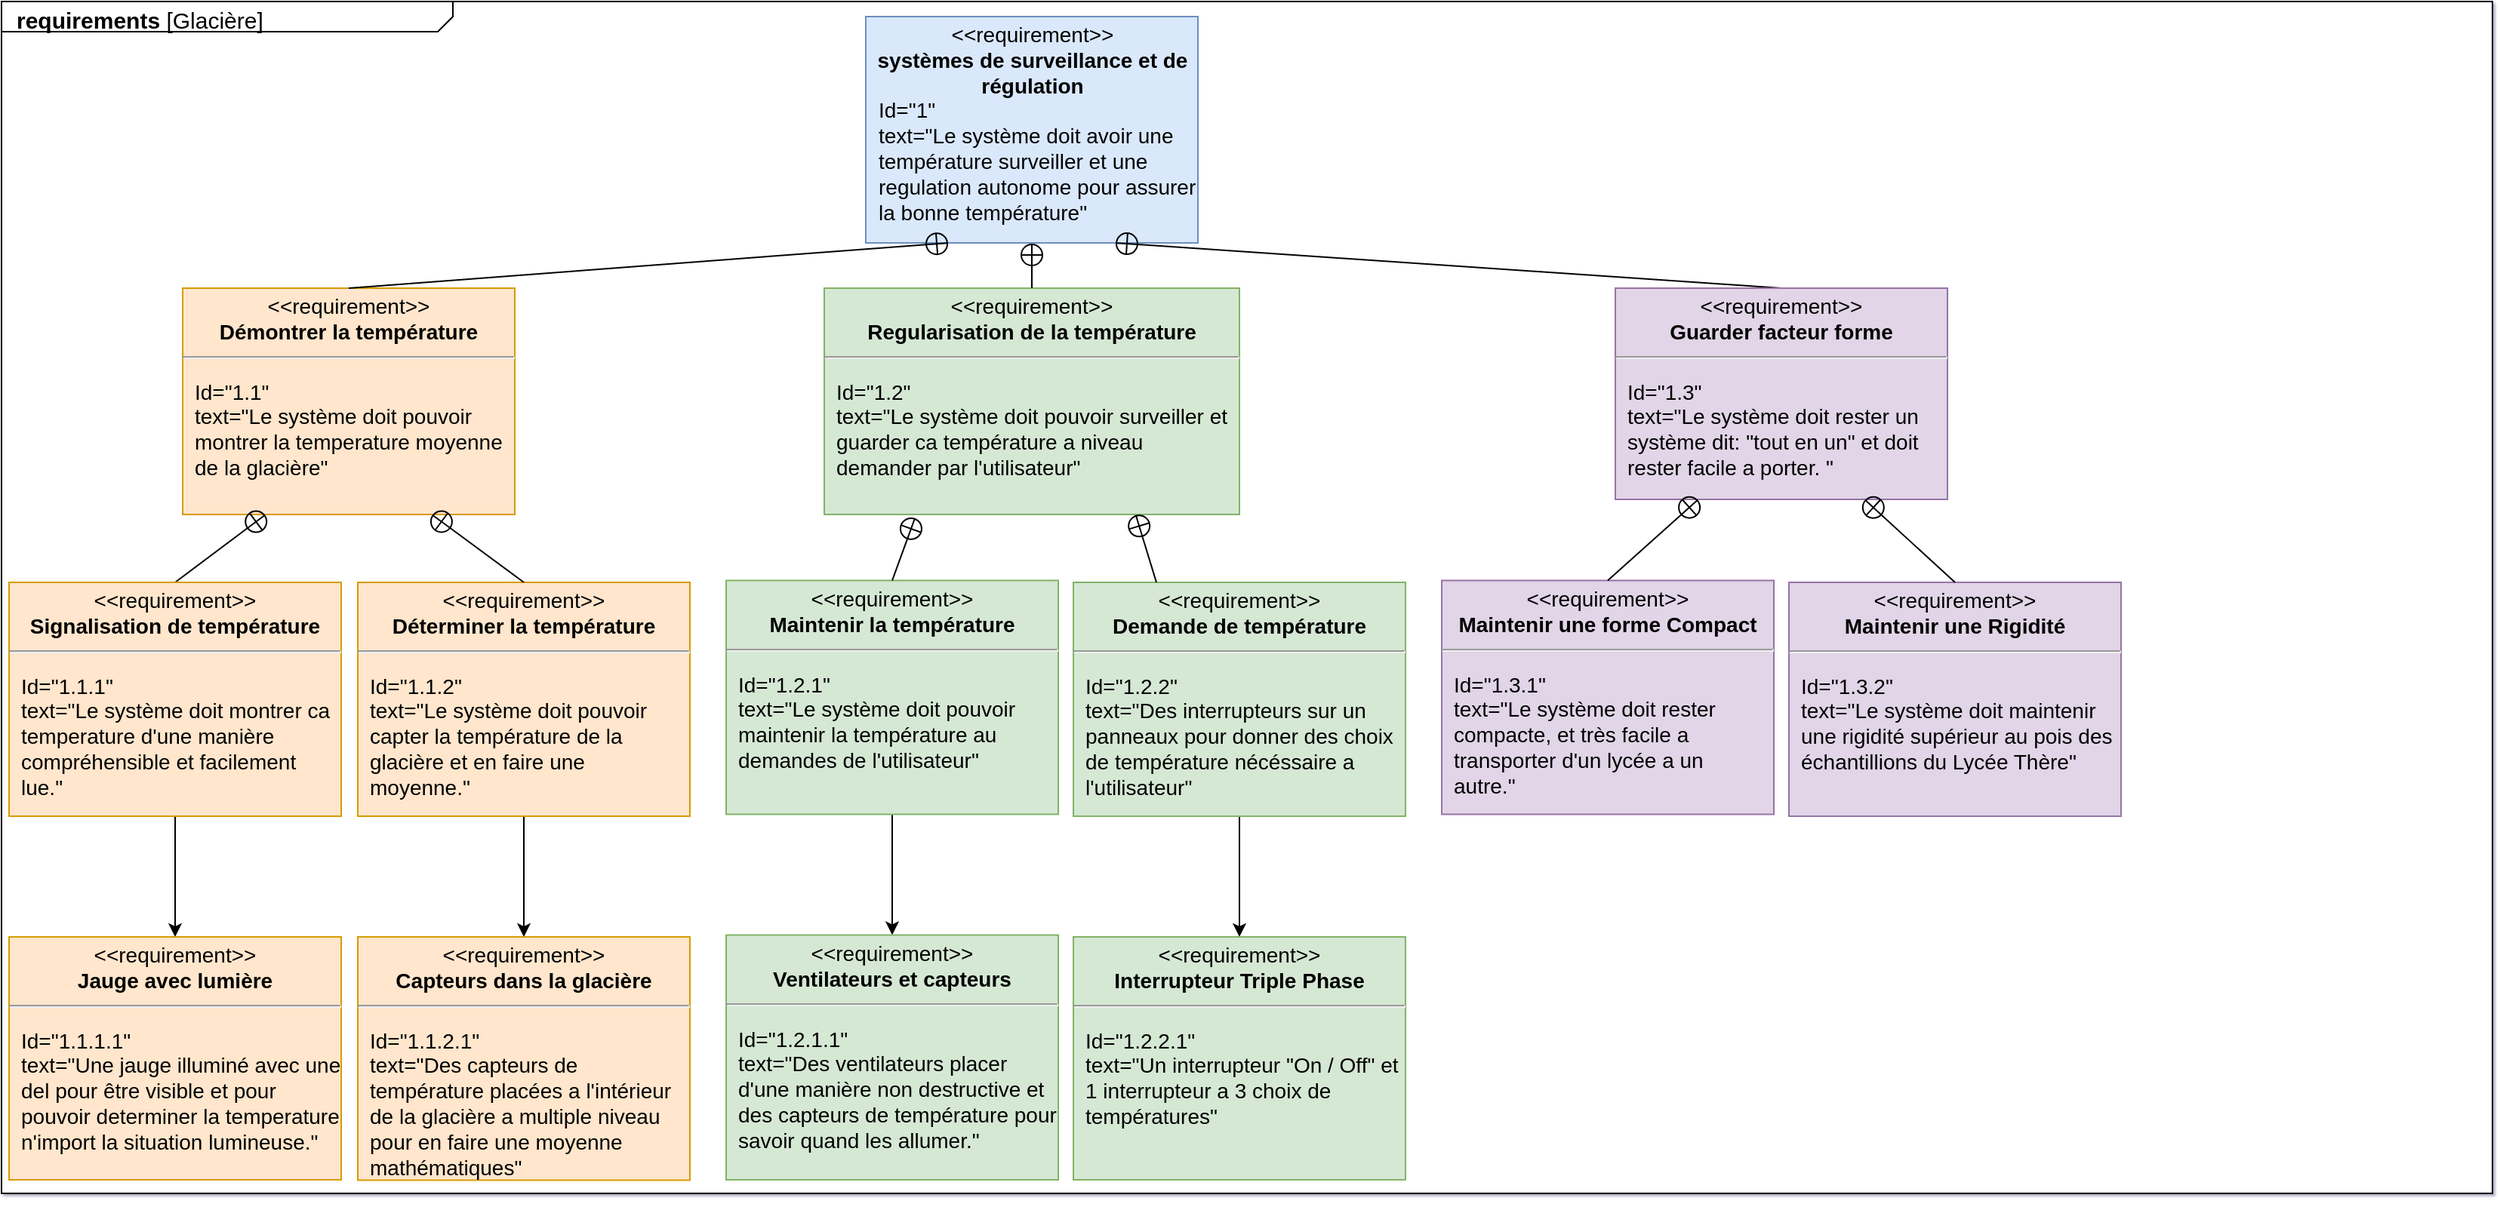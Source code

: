 <mxfile version="17.4.2" type="device"><diagram id="5OptXoasc13kslHi7VDr" name="Page-1"><mxGraphModel dx="2536" dy="913" grid="0" gridSize="10" guides="1" tooltips="1" connect="1" arrows="1" fold="1" page="0" pageScale="1" pageWidth="827" pageHeight="1169" background="none" math="0" shadow="1"><root><mxCell id="0"/><mxCell id="1" parent="0"/><mxCell id="KxsP0mRbDUJPiEN2Wnk7-4" value="&lt;p style=&quot;margin: 4px 0px 0px 10px ; text-align: left ; font-size: 15px&quot;&gt;&lt;font style=&quot;font-size: 15px&quot;&gt;&lt;b&gt;requirements&lt;/b&gt;&amp;nbsp;[Glacière]&lt;/font&gt;&lt;/p&gt;" style="html=1;strokeWidth=1;shape=mxgraph.sysml.package;html=1;overflow=fill;whiteSpace=wrap;fontSize=14;align=center;labelX=299;" parent="1" vertex="1"><mxGeometry x="-580" y="240" width="1650" height="790" as="geometry"/></mxCell><mxCell id="KxsP0mRbDUJPiEN2Wnk7-5" value="&lt;p style=&quot;margin: 4px 0px 0px ; text-align: center ; font-size: 14px&quot;&gt;&amp;lt;&amp;lt;requirement&amp;gt;&amp;gt;&lt;br style=&quot;font-size: 14px&quot;&gt;&lt;b style=&quot;font-size: 14px&quot;&gt;Démontrer la température&lt;/b&gt;&lt;/p&gt;&lt;hr style=&quot;font-size: 14px&quot;&gt;&lt;p style=&quot;font-size: 14px&quot;&gt;&lt;/p&gt;&lt;p style=&quot;margin: 0px 0px 0px 8px ; text-align: left ; font-size: 14px&quot;&gt;Id=&quot;1.1&quot;&lt;/p&gt;&lt;p style=&quot;margin: 0px 0px 0px 8px ; text-align: left ; font-size: 14px&quot;&gt;text=&quot;Le système doit pouvoir montrer la temperature moyenne de la glacière&quot;&lt;br style=&quot;font-size: 14px&quot;&gt;&lt;br style=&quot;font-size: 14px&quot;&gt;&lt;/p&gt;" style="shape=rect;overflow=fill;html=1;whiteSpace=wrap;align=center;fontSize=14;fillColor=#ffe6cc;strokeColor=#d79b00;" parent="1" vertex="1"><mxGeometry x="-460" y="430" width="220" height="150" as="geometry"/></mxCell><mxCell id="KxsP0mRbDUJPiEN2Wnk7-6" value="&lt;p style=&quot;margin: 4px 0px 0px ; text-align: center&quot;&gt;&amp;lt;&amp;lt;requirement&amp;gt;&amp;gt;&lt;br style=&quot;font-size: 14px&quot;&gt;&lt;b&gt;systèmes de surveillance et de régulation&lt;/b&gt;&lt;br style=&quot;font-size: 14px&quot;&gt;&lt;/p&gt;&lt;p style=&quot;margin: 0px 0px 0px 8px ; text-align: left ; font-size: 14px&quot;&gt;Id=&quot;1&quot;&lt;/p&gt;&lt;p style=&quot;margin: 0px 0px 0px 8px ; text-align: left ; font-size: 14px&quot;&gt;text=&quot;Le système doit avoir une température surveiller et une regulation autonome pour assurer la bonne température&quot;&lt;br style=&quot;font-size: 14px&quot;&gt;&lt;/p&gt;" style="shape=rect;overflow=fill;html=1;whiteSpace=wrap;align=center;fontSize=14;fillColor=#dae8fc;strokeColor=#6c8ebf;" parent="1" vertex="1"><mxGeometry x="-7.5" y="250" width="220" height="150" as="geometry"/></mxCell><mxCell id="KxsP0mRbDUJPiEN2Wnk7-7" value="&lt;p style=&quot;margin: 4px 0px 0px ; text-align: center ; font-size: 14px&quot;&gt;&amp;lt;&amp;lt;requirement&amp;gt;&amp;gt;&lt;br style=&quot;font-size: 14px&quot;&gt;&lt;b style=&quot;font-size: 14px&quot;&gt;Regularisation de la température&lt;br style=&quot;font-size: 14px&quot;&gt;&lt;/b&gt;&lt;/p&gt;&lt;hr style=&quot;font-size: 14px&quot;&gt;&lt;p style=&quot;font-size: 14px&quot;&gt;&lt;/p&gt;&lt;p style=&quot;margin: 0px 0px 0px 8px ; text-align: left ; font-size: 14px&quot;&gt;Id=&quot;1.2&quot;&lt;/p&gt;&lt;p style=&quot;margin: 0px 0px 0px 8px ; text-align: left ; font-size: 14px&quot;&gt;text=&quot;Le système doit pouvoir surveiller et guarder ca température a niveau demander par l'utilisateur&quot;&lt;/p&gt;" style="shape=rect;overflow=fill;html=1;whiteSpace=wrap;align=center;fontSize=14;fillColor=#d5e8d4;strokeColor=#82b366;" parent="1" vertex="1"><mxGeometry x="-35" y="430" width="275" height="150" as="geometry"/></mxCell><mxCell id="KxsP0mRbDUJPiEN2Wnk7-8" value="" style="edgeStyle=orthogonalEdgeStyle;rounded=0;orthogonalLoop=1;jettySize=auto;html=1;" parent="1" source="KxsP0mRbDUJPiEN2Wnk7-9" target="KxsP0mRbDUJPiEN2Wnk7-43" edge="1"><mxGeometry relative="1" as="geometry"/></mxCell><mxCell id="KxsP0mRbDUJPiEN2Wnk7-9" value="&lt;p style=&quot;margin: 4px 0px 0px ; text-align: center ; font-size: 14px&quot;&gt;&amp;lt;&amp;lt;requirement&amp;gt;&amp;gt;&lt;b style=&quot;font-size: 14px&quot;&gt;&lt;br style=&quot;font-size: 14px&quot;&gt;&lt;/b&gt;&lt;/p&gt;&lt;b style=&quot;font-size: 14px&quot;&gt;Maintenir la température&lt;br style=&quot;font-size: 14px&quot;&gt;&lt;/b&gt;&lt;hr style=&quot;font-size: 14px&quot;&gt;&lt;p style=&quot;font-size: 14px&quot;&gt;&lt;/p&gt;&lt;p style=&quot;margin: 0px 0px 0px 8px ; text-align: left ; font-size: 14px&quot;&gt;Id=&quot;1.2.1&quot;&lt;/p&gt;&lt;p style=&quot;margin: 0px 0px 0px 8px ; text-align: left ; font-size: 14px&quot;&gt;text=&quot;Le système doit pouvoir maintenir la température au demandes de l'utilisateur&lt;span&gt;&quot;&lt;/span&gt;&lt;/p&gt;&lt;p style=&quot;margin: 0px 0px 0px 8px ; text-align: left ; font-size: 14px&quot;&gt;&lt;br style=&quot;font-size: 14px&quot;&gt;&lt;/p&gt;" style="shape=rect;overflow=fill;html=1;whiteSpace=wrap;align=center;fontSize=14;fillColor=#d5e8d4;strokeColor=#82b366;" parent="1" vertex="1"><mxGeometry x="-100" y="623.75" width="220" height="155" as="geometry"/></mxCell><mxCell id="KxsP0mRbDUJPiEN2Wnk7-12" value="" style="edgeStyle=orthogonalEdgeStyle;rounded=0;orthogonalLoop=1;jettySize=auto;html=1;" parent="1" source="KxsP0mRbDUJPiEN2Wnk7-13" target="KxsP0mRbDUJPiEN2Wnk7-42" edge="1"><mxGeometry relative="1" as="geometry"/></mxCell><mxCell id="KxsP0mRbDUJPiEN2Wnk7-13" value="&lt;p style=&quot;margin: 4px 0px 0px ; text-align: center ; font-size: 14px&quot;&gt;&amp;lt;&amp;lt;requirement&amp;gt;&amp;gt;&lt;b style=&quot;font-size: 14px&quot;&gt;&lt;br style=&quot;font-size: 14px&quot;&gt;&lt;/b&gt;&lt;/p&gt;&lt;b style=&quot;font-size: 14px&quot;&gt;Déterminer la température&lt;br style=&quot;font-size: 14px&quot;&gt;&lt;/b&gt;&lt;hr style=&quot;font-size: 14px&quot;&gt;&lt;p style=&quot;font-size: 14px&quot;&gt;&lt;/p&gt;&lt;p style=&quot;margin: 0px 0px 0px 8px ; text-align: left ; font-size: 14px&quot;&gt;Id=&quot;1.1.2&quot;&lt;/p&gt;&lt;p style=&quot;margin: 0px 0px 0px 8px ; text-align: left ; font-size: 14px&quot;&gt;text=&quot;Le système doit pouvoir capter la température de la glacière et en faire une moyenne.&quot;&lt;br style=&quot;font-size: 14px&quot;&gt;&lt;/p&gt;" style="shape=rect;overflow=fill;html=1;whiteSpace=wrap;align=center;fontSize=14;fillColor=#ffe6cc;strokeColor=#d79b00;" parent="1" vertex="1"><mxGeometry x="-344" y="625" width="220" height="155" as="geometry"/></mxCell><mxCell id="KxsP0mRbDUJPiEN2Wnk7-14" value="" style="endArrow=none;html=1;startArrow=circlePlus;startFill=0;endFill=0;entryX=0.5;entryY=0;entryDx=0;entryDy=0;exitX=0.75;exitY=1;exitDx=0;exitDy=0;fontSize=14;" parent="1" source="KxsP0mRbDUJPiEN2Wnk7-5" target="KxsP0mRbDUJPiEN2Wnk7-13" edge="1"><mxGeometry width="50" height="50" relative="1" as="geometry"><mxPoint x="159" y="460" as="sourcePoint"/><mxPoint x="-120" y="540" as="targetPoint"/></mxGeometry></mxCell><mxCell id="KxsP0mRbDUJPiEN2Wnk7-15" value="" style="endArrow=none;html=1;startArrow=circlePlus;startFill=0;endFill=0;entryX=0.5;entryY=0;entryDx=0;entryDy=0;fontSize=14;exitX=0.25;exitY=1;exitDx=0;exitDy=0;" parent="1" source="KxsP0mRbDUJPiEN2Wnk7-5" target="KxsP0mRbDUJPiEN2Wnk7-28" edge="1"><mxGeometry width="50" height="50" relative="1" as="geometry"><mxPoint x="-90" y="650" as="sourcePoint"/><mxPoint x="-520" y="640" as="targetPoint"/></mxGeometry></mxCell><mxCell id="KxsP0mRbDUJPiEN2Wnk7-16" value="" style="endArrow=none;html=1;startArrow=circlePlus;startFill=0;endFill=0;entryX=0.5;entryY=0;entryDx=0;entryDy=0;exitX=0.25;exitY=1;exitDx=0;exitDy=0;fontSize=14;" parent="1" source="KxsP0mRbDUJPiEN2Wnk7-6" target="KxsP0mRbDUJPiEN2Wnk7-5" edge="1"><mxGeometry width="50" height="50" relative="1" as="geometry"><mxPoint x="-49" y="615" as="sourcePoint"/><mxPoint x="-100" y="673" as="targetPoint"/></mxGeometry></mxCell><mxCell id="KxsP0mRbDUJPiEN2Wnk7-17" value="" style="endArrow=none;html=1;startArrow=circlePlus;startFill=0;endFill=0;entryX=0.5;entryY=0;entryDx=0;entryDy=0;exitX=0.5;exitY=1;exitDx=0;exitDy=0;fontSize=14;" parent="1" source="KxsP0mRbDUJPiEN2Wnk7-6" target="KxsP0mRbDUJPiEN2Wnk7-7" edge="1"><mxGeometry width="50" height="50" relative="1" as="geometry"><mxPoint x="-39" y="625" as="sourcePoint"/><mxPoint x="-90" y="683" as="targetPoint"/></mxGeometry></mxCell><mxCell id="KxsP0mRbDUJPiEN2Wnk7-18" value="" style="endArrow=none;html=1;startArrow=circlePlus;startFill=0;endFill=0;exitX=0.75;exitY=1;exitDx=0;exitDy=0;entryX=0.5;entryY=0;entryDx=0;entryDy=0;fontSize=14;" parent="1" source="KxsP0mRbDUJPiEN2Wnk7-6" target="KxsP0mRbDUJPiEN2Wnk7-22" edge="1"><mxGeometry width="50" height="50" relative="1" as="geometry"><mxPoint x="129.44" y="471.35" as="sourcePoint"/><mxPoint x="270" y="620" as="targetPoint"/></mxGeometry></mxCell><mxCell id="KxsP0mRbDUJPiEN2Wnk7-19" style="edgeStyle=orthogonalEdgeStyle;rounded=0;orthogonalLoop=1;jettySize=auto;html=1;exitX=0.5;exitY=1;exitDx=0;exitDy=0;exitPerimeter=0;fontSize=14;" parent="1" source="KxsP0mRbDUJPiEN2Wnk7-4" target="KxsP0mRbDUJPiEN2Wnk7-4" edge="1"><mxGeometry relative="1" as="geometry"/></mxCell><mxCell id="KxsP0mRbDUJPiEN2Wnk7-22" value="&lt;p style=&quot;margin: 4px 0px 0px ; text-align: center ; font-size: 14px&quot;&gt;&amp;lt;&amp;lt;requirement&amp;gt;&amp;gt;&lt;b style=&quot;font-size: 14px&quot;&gt;&lt;br style=&quot;font-size: 14px&quot;&gt;&lt;/b&gt;&lt;/p&gt;&lt;b style=&quot;font-size: 14px&quot;&gt;Guarder facteur forme&lt;br style=&quot;font-size: 14px&quot;&gt;&lt;/b&gt;&lt;hr style=&quot;font-size: 14px&quot;&gt;&lt;p style=&quot;font-size: 14px&quot;&gt;&lt;/p&gt;&lt;p style=&quot;margin: 0px 0px 0px 8px ; text-align: left ; font-size: 14px&quot;&gt;Id=&quot;1.3&quot;&lt;/p&gt;&lt;p style=&quot;margin: 0px 0px 0px 8px ; text-align: left ; font-size: 14px&quot;&gt;text=&quot;Le système doit rester un système dit: &quot;tout en un&quot; et doit rester facile a porter. &quot;&lt;br style=&quot;font-size: 14px&quot;&gt;&lt;/p&gt;" style="shape=rect;overflow=fill;html=1;whiteSpace=wrap;align=center;fontSize=14;fillColor=#e1d5e7;strokeColor=#9673a6;" parent="1" vertex="1"><mxGeometry x="489" y="430" width="220" height="140" as="geometry"/></mxCell><mxCell id="KxsP0mRbDUJPiEN2Wnk7-23" value="" style="edgeStyle=orthogonalEdgeStyle;rounded=0;orthogonalLoop=1;jettySize=auto;html=1;" parent="1" source="KxsP0mRbDUJPiEN2Wnk7-24" target="KxsP0mRbDUJPiEN2Wnk7-44" edge="1"><mxGeometry relative="1" as="geometry"/></mxCell><mxCell id="KxsP0mRbDUJPiEN2Wnk7-24" value="&lt;p style=&quot;margin: 4px 0px 0px ; text-align: center ; font-size: 14px&quot;&gt;&amp;lt;&amp;lt;requirement&amp;gt;&amp;gt;&lt;b style=&quot;font-size: 14px&quot;&gt;&lt;br style=&quot;font-size: 14px&quot;&gt;&lt;/b&gt;&lt;/p&gt;&lt;b style=&quot;font-size: 14px&quot;&gt;Demande de température&lt;br style=&quot;font-size: 14px&quot;&gt;&lt;/b&gt;&lt;hr style=&quot;font-size: 14px&quot;&gt;&lt;p style=&quot;font-size: 14px&quot;&gt;&lt;/p&gt;&lt;p style=&quot;margin: 0px 0px 0px 8px ; text-align: left ; font-size: 14px&quot;&gt;Id=&quot;1.2.2&quot;&lt;/p&gt;&lt;p style=&quot;margin: 0px 0px 0px 8px ; text-align: left ; font-size: 14px&quot;&gt;text=&quot;Des interrupteurs sur un panneaux pour donner des choix de température nécéssaire a l'utilisateur&quot;&lt;br style=&quot;font-size: 14px&quot;&gt;&lt;/p&gt;" style="shape=rect;overflow=fill;html=1;whiteSpace=wrap;align=center;fontSize=14;fillColor=#d5e8d4;strokeColor=#82b366;" parent="1" vertex="1"><mxGeometry x="130" y="625" width="220" height="155" as="geometry"/></mxCell><mxCell id="KxsP0mRbDUJPiEN2Wnk7-25" value="" style="endArrow=none;html=1;startArrow=circlePlus;startFill=0;endFill=0;entryX=0.25;entryY=0;entryDx=0;entryDy=0;exitX=0.75;exitY=1;exitDx=0;exitDy=0;fontSize=14;" parent="1" source="KxsP0mRbDUJPiEN2Wnk7-7" target="KxsP0mRbDUJPiEN2Wnk7-24" edge="1"><mxGeometry width="50" height="50" relative="1" as="geometry"><mxPoint x="110" y="580" as="sourcePoint"/><mxPoint x="47.5" y="640" as="targetPoint"/></mxGeometry></mxCell><mxCell id="KxsP0mRbDUJPiEN2Wnk7-26" value="" style="endArrow=none;html=1;startArrow=circlePlus;startFill=0;endFill=0;entryX=0.5;entryY=0;entryDx=0;entryDy=0;exitX=0.219;exitY=1.013;exitDx=0;exitDy=0;exitPerimeter=0;fontSize=14;" parent="1" source="KxsP0mRbDUJPiEN2Wnk7-7" target="KxsP0mRbDUJPiEN2Wnk7-9" edge="1"><mxGeometry width="50" height="50" relative="1" as="geometry"><mxPoint x="160" y="590" as="sourcePoint"/><mxPoint x="350" y="650" as="targetPoint"/></mxGeometry></mxCell><mxCell id="KxsP0mRbDUJPiEN2Wnk7-27" value="" style="edgeStyle=orthogonalEdgeStyle;rounded=0;orthogonalLoop=1;jettySize=auto;html=1;" parent="1" source="KxsP0mRbDUJPiEN2Wnk7-28" target="KxsP0mRbDUJPiEN2Wnk7-41" edge="1"><mxGeometry relative="1" as="geometry"/></mxCell><mxCell id="KxsP0mRbDUJPiEN2Wnk7-28" value="&lt;p style=&quot;margin: 4px 0px 0px ; text-align: center ; font-size: 14px&quot;&gt;&amp;lt;&amp;lt;requirement&amp;gt;&amp;gt;&lt;b style=&quot;font-size: 14px&quot;&gt;&lt;br style=&quot;font-size: 14px&quot;&gt;&lt;/b&gt;&lt;/p&gt;&lt;b style=&quot;font-size: 14px&quot;&gt;Signalisation de température&lt;br style=&quot;font-size: 14px&quot;&gt;&lt;/b&gt;&lt;hr style=&quot;font-size: 14px&quot;&gt;&lt;p style=&quot;font-size: 14px&quot;&gt;&lt;/p&gt;&lt;p style=&quot;margin: 0px 0px 0px 8px ; text-align: left ; font-size: 14px&quot;&gt;Id=&quot;1.1.1&quot;&lt;/p&gt;&lt;p style=&quot;margin: 0px 0px 0px 8px ; text-align: left ; font-size: 14px&quot;&gt;text=&quot;Le système doit montrer ca temperature d'une manière compréhensible et facilement lue.&lt;span style=&quot;font-size: 14px&quot;&gt;&quot;&lt;/span&gt;&lt;/p&gt;" style="shape=rect;overflow=fill;html=1;whiteSpace=wrap;align=center;fontSize=14;fillColor=#ffe6cc;strokeColor=#d79b00;" parent="1" vertex="1"><mxGeometry x="-575" y="625" width="220" height="155" as="geometry"/></mxCell><mxCell id="KxsP0mRbDUJPiEN2Wnk7-41" value="&lt;p style=&quot;margin: 4px 0px 0px ; text-align: center ; font-size: 14px&quot;&gt;&amp;lt;&amp;lt;requirement&amp;gt;&amp;gt;&lt;b style=&quot;font-size: 14px&quot;&gt;&lt;br style=&quot;font-size: 14px&quot;&gt;&lt;/b&gt;&lt;/p&gt;&lt;b style=&quot;font-size: 14px&quot;&gt;Jauge avec lumière&lt;br style=&quot;font-size: 14px&quot;&gt;&lt;/b&gt;&lt;hr style=&quot;font-size: 14px&quot;&gt;&lt;p style=&quot;font-size: 14px&quot;&gt;&lt;/p&gt;&lt;p style=&quot;margin: 0px 0px 0px 8px ; text-align: left ; font-size: 14px&quot;&gt;Id=&quot;1.1.1.1&quot;&lt;/p&gt;&lt;p style=&quot;margin: 0px 0px 0px 8px ; text-align: left ; font-size: 14px&quot;&gt;text=&quot;Une jauge illuminé avec une del pour être visible et pour pouvoir determiner la temperature n'import la situation lumineuse.&lt;span style=&quot;font-size: 14px&quot;&gt;&quot;&lt;/span&gt;&lt;/p&gt;" style="shape=rect;overflow=fill;html=1;whiteSpace=wrap;align=center;fontSize=14;fillColor=#ffe6cc;strokeColor=#d79b00;" parent="1" vertex="1"><mxGeometry x="-575" y="860" width="220" height="161" as="geometry"/></mxCell><mxCell id="KxsP0mRbDUJPiEN2Wnk7-42" value="&lt;p style=&quot;margin: 4px 0px 0px ; text-align: center ; font-size: 14px&quot;&gt;&amp;lt;&amp;lt;requirement&amp;gt;&amp;gt;&lt;b style=&quot;font-size: 14px&quot;&gt;&lt;br style=&quot;font-size: 14px&quot;&gt;&lt;/b&gt;&lt;/p&gt;&lt;b style=&quot;font-size: 14px&quot;&gt;Capteurs dans la glacière&lt;br style=&quot;font-size: 14px&quot;&gt;&lt;/b&gt;&lt;hr style=&quot;font-size: 14px&quot;&gt;&lt;p style=&quot;font-size: 14px&quot;&gt;&lt;/p&gt;&lt;p style=&quot;margin: 0px 0px 0px 8px ; text-align: left ; font-size: 14px&quot;&gt;Id=&quot;1.1.2.1&quot;&lt;/p&gt;&lt;p style=&quot;margin: 0px 0px 0px 8px ; text-align: left ; font-size: 14px&quot;&gt;text=&quot;Des capteurs de température placées a l'intérieur de la glacière a multiple niveau pour en faire une moyenne mathématiques&quot;&lt;br style=&quot;font-size: 14px&quot;&gt;&lt;/p&gt;" style="shape=rect;overflow=fill;html=1;whiteSpace=wrap;align=center;fontSize=14;fillColor=#ffe6cc;strokeColor=#d79b00;" parent="1" vertex="1"><mxGeometry x="-344" y="860" width="220" height="161.25" as="geometry"/></mxCell><mxCell id="KxsP0mRbDUJPiEN2Wnk7-43" value="&lt;p style=&quot;margin: 4px 0px 0px ; text-align: center ; font-size: 14px&quot;&gt;&amp;lt;&amp;lt;requirement&amp;gt;&amp;gt;&lt;b style=&quot;font-size: 14px&quot;&gt;&lt;br style=&quot;font-size: 14px&quot;&gt;&lt;/b&gt;&lt;/p&gt;&lt;b style=&quot;font-size: 14px&quot;&gt;Ventilateurs et capteurs&lt;br style=&quot;font-size: 14px&quot;&gt;&lt;/b&gt;&lt;hr style=&quot;font-size: 14px&quot;&gt;&lt;p style=&quot;font-size: 14px&quot;&gt;&lt;/p&gt;&lt;p style=&quot;margin: 0px 0px 0px 8px ; text-align: left ; font-size: 14px&quot;&gt;Id=&quot;1.2.1.1&quot;&lt;/p&gt;&lt;p style=&quot;margin: 0px 0px 0px 8px ; text-align: left ; font-size: 14px&quot;&gt;text=&quot;Des ventilateurs placer d'une manière non destructive et des capteurs de température pour savoir quand les allumer.&lt;span&gt;&quot;&lt;/span&gt;&lt;/p&gt;" style="shape=rect;overflow=fill;html=1;whiteSpace=wrap;align=center;fontSize=14;fillColor=#d5e8d4;strokeColor=#82b366;" parent="1" vertex="1"><mxGeometry x="-100" y="858.75" width="220" height="162.25" as="geometry"/></mxCell><mxCell id="KxsP0mRbDUJPiEN2Wnk7-44" value="&lt;p style=&quot;margin: 4px 0px 0px ; text-align: center ; font-size: 14px&quot;&gt;&amp;lt;&amp;lt;requirement&amp;gt;&amp;gt;&lt;b style=&quot;font-size: 14px&quot;&gt;&lt;br style=&quot;font-size: 14px&quot;&gt;&lt;/b&gt;&lt;/p&gt;&lt;b style=&quot;font-size: 14px&quot;&gt;Interrupteur Triple Phase&lt;br style=&quot;font-size: 14px&quot;&gt;&lt;/b&gt;&lt;hr style=&quot;font-size: 14px&quot;&gt;&lt;p style=&quot;font-size: 14px&quot;&gt;&lt;/p&gt;&lt;p style=&quot;margin: 0px 0px 0px 8px ; text-align: left ; font-size: 14px&quot;&gt;Id=&quot;1.2.2.1&quot;&lt;/p&gt;&lt;p style=&quot;margin: 0px 0px 0px 8px ; text-align: left ; font-size: 14px&quot;&gt;text=&quot;Un interrupteur &quot;On / Off&quot; et 1 interrupteur a 3 choix de températures&quot;&lt;br style=&quot;font-size: 14px&quot;&gt;&lt;/p&gt;" style="shape=rect;overflow=fill;html=1;whiteSpace=wrap;align=center;fontSize=14;fillColor=#d5e8d4;strokeColor=#82b366;" parent="1" vertex="1"><mxGeometry x="130" y="860" width="220" height="161" as="geometry"/></mxCell><mxCell id="uhJISkmZgLFnefQ8O-y9-2" value="&lt;p style=&quot;margin: 4px 0px 0px ; text-align: center ; font-size: 14px&quot;&gt;&amp;lt;&amp;lt;requirement&amp;gt;&amp;gt;&lt;b style=&quot;font-size: 14px&quot;&gt;&lt;br style=&quot;font-size: 14px&quot;&gt;&lt;/b&gt;&lt;/p&gt;&lt;b style=&quot;font-size: 14px&quot;&gt;Maintenir une forme Compact&lt;br style=&quot;font-size: 14px&quot;&gt;&lt;/b&gt;&lt;hr style=&quot;font-size: 14px&quot;&gt;&lt;p style=&quot;font-size: 14px&quot;&gt;&lt;/p&gt;&lt;p style=&quot;margin: 0px 0px 0px 8px ; text-align: left ; font-size: 14px&quot;&gt;Id=&quot;1.3.1&quot;&lt;/p&gt;&lt;p style=&quot;margin: 0px 0px 0px 8px ; text-align: left ; font-size: 14px&quot;&gt;text=&quot;Le système doit rester compacte, et très facile a transporter d'un lycée a un&amp;nbsp;&lt;/p&gt;&lt;p style=&quot;margin: 0px 0px 0px 8px ; text-align: left ; font-size: 14px&quot;&gt;autre.&lt;span&gt;&quot;&lt;/span&gt;&lt;/p&gt;&lt;p style=&quot;margin: 0px 0px 0px 8px ; text-align: left ; font-size: 14px&quot;&gt;&lt;br style=&quot;font-size: 14px&quot;&gt;&lt;/p&gt;" style="shape=rect;overflow=fill;html=1;whiteSpace=wrap;align=center;fontSize=14;fillColor=#e1d5e7;strokeColor=#9673a6;" vertex="1" parent="1"><mxGeometry x="374" y="623.75" width="220" height="155" as="geometry"/></mxCell><mxCell id="uhJISkmZgLFnefQ8O-y9-5" value="&lt;p style=&quot;margin: 4px 0px 0px ; text-align: center ; font-size: 14px&quot;&gt;&amp;lt;&amp;lt;requirement&amp;gt;&amp;gt;&lt;b style=&quot;font-size: 14px&quot;&gt;&lt;br style=&quot;font-size: 14px&quot;&gt;&lt;/b&gt;&lt;/p&gt;&lt;b style=&quot;font-size: 14px&quot;&gt;Maintenir une Rigidité&lt;br style=&quot;font-size: 14px&quot;&gt;&lt;/b&gt;&lt;hr style=&quot;font-size: 14px&quot;&gt;&lt;p style=&quot;font-size: 14px&quot;&gt;&lt;/p&gt;&lt;p style=&quot;margin: 0px 0px 0px 8px ; text-align: left ; font-size: 14px&quot;&gt;Id=&quot;1.3.2&quot;&lt;/p&gt;&lt;p style=&quot;margin: 0px 0px 0px 8px ; text-align: left ; font-size: 14px&quot;&gt;text=&quot;Le système doit maintenir une rigidité supérieur au pois des échantillions du Lycée Thère&quot;&lt;br style=&quot;font-size: 14px&quot;&gt;&lt;/p&gt;" style="shape=rect;overflow=fill;html=1;whiteSpace=wrap;align=center;fontSize=14;fillColor=#e1d5e7;strokeColor=#9673a6;" vertex="1" parent="1"><mxGeometry x="604" y="625" width="220" height="155" as="geometry"/></mxCell><mxCell id="uhJISkmZgLFnefQ8O-y9-8" value="" style="endArrow=none;html=1;startArrow=circlePlus;startFill=0;endFill=0;entryX=0.5;entryY=0;entryDx=0;entryDy=0;exitX=0.75;exitY=1;exitDx=0;exitDy=0;fontSize=14;" edge="1" parent="1" source="KxsP0mRbDUJPiEN2Wnk7-22" target="uhJISkmZgLFnefQ8O-y9-5"><mxGeometry width="50" height="50" relative="1" as="geometry"><mxPoint x="181.25" y="590" as="sourcePoint"/><mxPoint x="195" y="635" as="targetPoint"/></mxGeometry></mxCell><mxCell id="uhJISkmZgLFnefQ8O-y9-9" value="" style="endArrow=none;html=1;startArrow=circlePlus;startFill=0;endFill=0;entryX=0.5;entryY=0;entryDx=0;entryDy=0;exitX=0.25;exitY=1;exitDx=0;exitDy=0;fontSize=14;" edge="1" parent="1" source="KxsP0mRbDUJPiEN2Wnk7-22" target="uhJISkmZgLFnefQ8O-y9-2"><mxGeometry width="50" height="50" relative="1" as="geometry"><mxPoint x="664" y="580" as="sourcePoint"/><mxPoint x="724" y="635" as="targetPoint"/></mxGeometry></mxCell></root></mxGraphModel></diagram></mxfile>